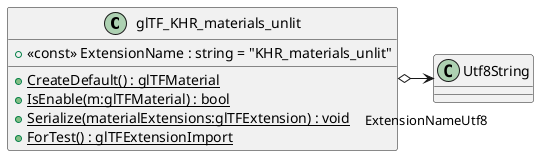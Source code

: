 @startuml
class glTF_KHR_materials_unlit {
    + <<const>> ExtensionName : string = "KHR_materials_unlit"
    + {static} CreateDefault() : glTFMaterial
    + {static} IsEnable(m:glTFMaterial) : bool
    + {static} Serialize(materialExtensions:glTFExtension) : void
    + {static} ForTest() : glTFExtensionImport
}
glTF_KHR_materials_unlit o-> "ExtensionNameUtf8" Utf8String
@enduml
